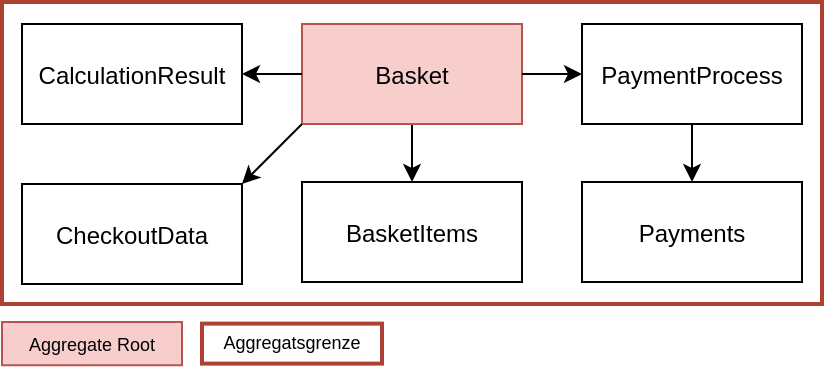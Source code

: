 <mxfile version="15.7.3" type="device"><diagram id="6y2skwQXb7H20vpy8IO2" name="Seite-1"><mxGraphModel dx="918" dy="854" grid="1" gridSize="10" guides="1" tooltips="1" connect="1" arrows="1" fold="1" page="1" pageScale="1" pageWidth="1920" pageHeight="1200" math="0" shadow="0"><root><mxCell id="0"/><mxCell id="1" parent="0"/><mxCell id="b1EU2MXD04CO_Il0l9og-23" value="Aggregatsgrenze" style="text;align=center;verticalAlign=middle;rounded=0;fontSize=9;fontStyle=0;fillColor=default;" vertex="1" parent="1"><mxGeometry x="510" y="680" width="90" height="20" as="geometry"/></mxCell><mxCell id="b1EU2MXD04CO_Il0l9og-28" value="" style="rounded=0;whiteSpace=wrap;html=1;fillColor=default;strokeColor=#ae4132;strokeWidth=2;" vertex="1" parent="1"><mxGeometry x="410" y="520" width="410" height="151" as="geometry"/></mxCell><mxCell id="b1EU2MXD04CO_Il0l9og-13" style="edgeStyle=orthogonalEdgeStyle;rounded=0;orthogonalLoop=1;jettySize=auto;html=1;fontColor=#000000;strokeColor=#000000;" edge="1" parent="1" source="b1EU2MXD04CO_Il0l9og-14" target="b1EU2MXD04CO_Il0l9og-16"><mxGeometry relative="1" as="geometry"/></mxCell><mxCell id="b1EU2MXD04CO_Il0l9og-14" value="Basket" style="strokeColor=#b85450;fillColor=#f8cecc;" vertex="1" parent="1"><mxGeometry x="560" y="531" width="110" height="50" as="geometry"/></mxCell><mxCell id="b1EU2MXD04CO_Il0l9og-15" value="CalculationResult" style="" vertex="1" parent="1"><mxGeometry x="420" y="531" width="110" height="50" as="geometry"/></mxCell><mxCell id="b1EU2MXD04CO_Il0l9og-16" value="BasketItems" style="strokeColor=#000000;fillColor=#FFFFFF;fontColor=#000000;" vertex="1" parent="1"><mxGeometry x="560" y="610" width="110" height="50" as="geometry"/></mxCell><mxCell id="b1EU2MXD04CO_Il0l9og-17" style="edgeStyle=orthogonalEdgeStyle;rounded=0;orthogonalLoop=1;jettySize=auto;html=1;fontColor=#000000;strokeColor=#000000;" edge="1" parent="1" source="b1EU2MXD04CO_Il0l9og-18" target="b1EU2MXD04CO_Il0l9og-19"><mxGeometry relative="1" as="geometry"/></mxCell><mxCell id="b1EU2MXD04CO_Il0l9og-18" value="PaymentProcess" style="" vertex="1" parent="1"><mxGeometry x="700" y="531" width="110" height="50" as="geometry"/></mxCell><mxCell id="b1EU2MXD04CO_Il0l9og-19" value="Payments" style="strokeColor=#000000;fillColor=#FFFFFF;fontColor=#000000;" vertex="1" parent="1"><mxGeometry x="700" y="610" width="110" height="50" as="geometry"/></mxCell><mxCell id="b1EU2MXD04CO_Il0l9og-20" value="" style="strokeColor=#b85450;fillColor=#f8cecc;" vertex="1" parent="1"><mxGeometry x="410" y="680" width="90" height="21.62" as="geometry"/></mxCell><mxCell id="b1EU2MXD04CO_Il0l9og-21" value="Aggregate Root" style="text;strokeColor=none;fillColor=none;align=center;verticalAlign=middle;rounded=0;fontColor=#000000;fontSize=9;" vertex="1" parent="1"><mxGeometry x="420" y="683.56" width="70" height="14.5" as="geometry"/></mxCell><mxCell id="b1EU2MXD04CO_Il0l9og-22" value="" style="rounded=0;whiteSpace=wrap;html=1;fillColor=none;strokeColor=#ae4132;strokeWidth=2;" vertex="1" parent="1"><mxGeometry x="510" y="680.81" width="90" height="20" as="geometry"/></mxCell><mxCell id="b1EU2MXD04CO_Il0l9og-26" value="CheckoutData" style="" vertex="1" parent="1"><mxGeometry x="420" y="611" width="110" height="50" as="geometry"/></mxCell><mxCell id="b1EU2MXD04CO_Il0l9og-29" style="edgeStyle=orthogonalEdgeStyle;rounded=0;orthogonalLoop=1;jettySize=auto;html=1;fontColor=#000000;strokeColor=#000000;exitX=0;exitY=0.5;exitDx=0;exitDy=0;entryX=1;entryY=0.5;entryDx=0;entryDy=0;" edge="1" parent="1" source="b1EU2MXD04CO_Il0l9og-14" target="b1EU2MXD04CO_Il0l9og-15"><mxGeometry relative="1" as="geometry"><mxPoint x="625" y="591" as="sourcePoint"/><mxPoint x="625" y="620" as="targetPoint"/></mxGeometry></mxCell><mxCell id="b1EU2MXD04CO_Il0l9og-30" style="rounded=0;orthogonalLoop=1;jettySize=auto;html=1;fontColor=#000000;strokeColor=#000000;exitX=0;exitY=1;exitDx=0;exitDy=0;entryX=1;entryY=0;entryDx=0;entryDy=0;" edge="1" parent="1" source="b1EU2MXD04CO_Il0l9og-14" target="b1EU2MXD04CO_Il0l9og-26"><mxGeometry relative="1" as="geometry"><mxPoint x="625" y="591" as="sourcePoint"/><mxPoint x="625" y="620" as="targetPoint"/></mxGeometry></mxCell><mxCell id="b1EU2MXD04CO_Il0l9og-31" style="edgeStyle=orthogonalEdgeStyle;rounded=0;orthogonalLoop=1;jettySize=auto;html=1;fontColor=#000000;strokeColor=#000000;" edge="1" parent="1" source="b1EU2MXD04CO_Il0l9og-14" target="b1EU2MXD04CO_Il0l9og-18"><mxGeometry relative="1" as="geometry"><mxPoint x="765" y="591" as="sourcePoint"/><mxPoint x="765" y="620" as="targetPoint"/></mxGeometry></mxCell></root></mxGraphModel></diagram></mxfile>